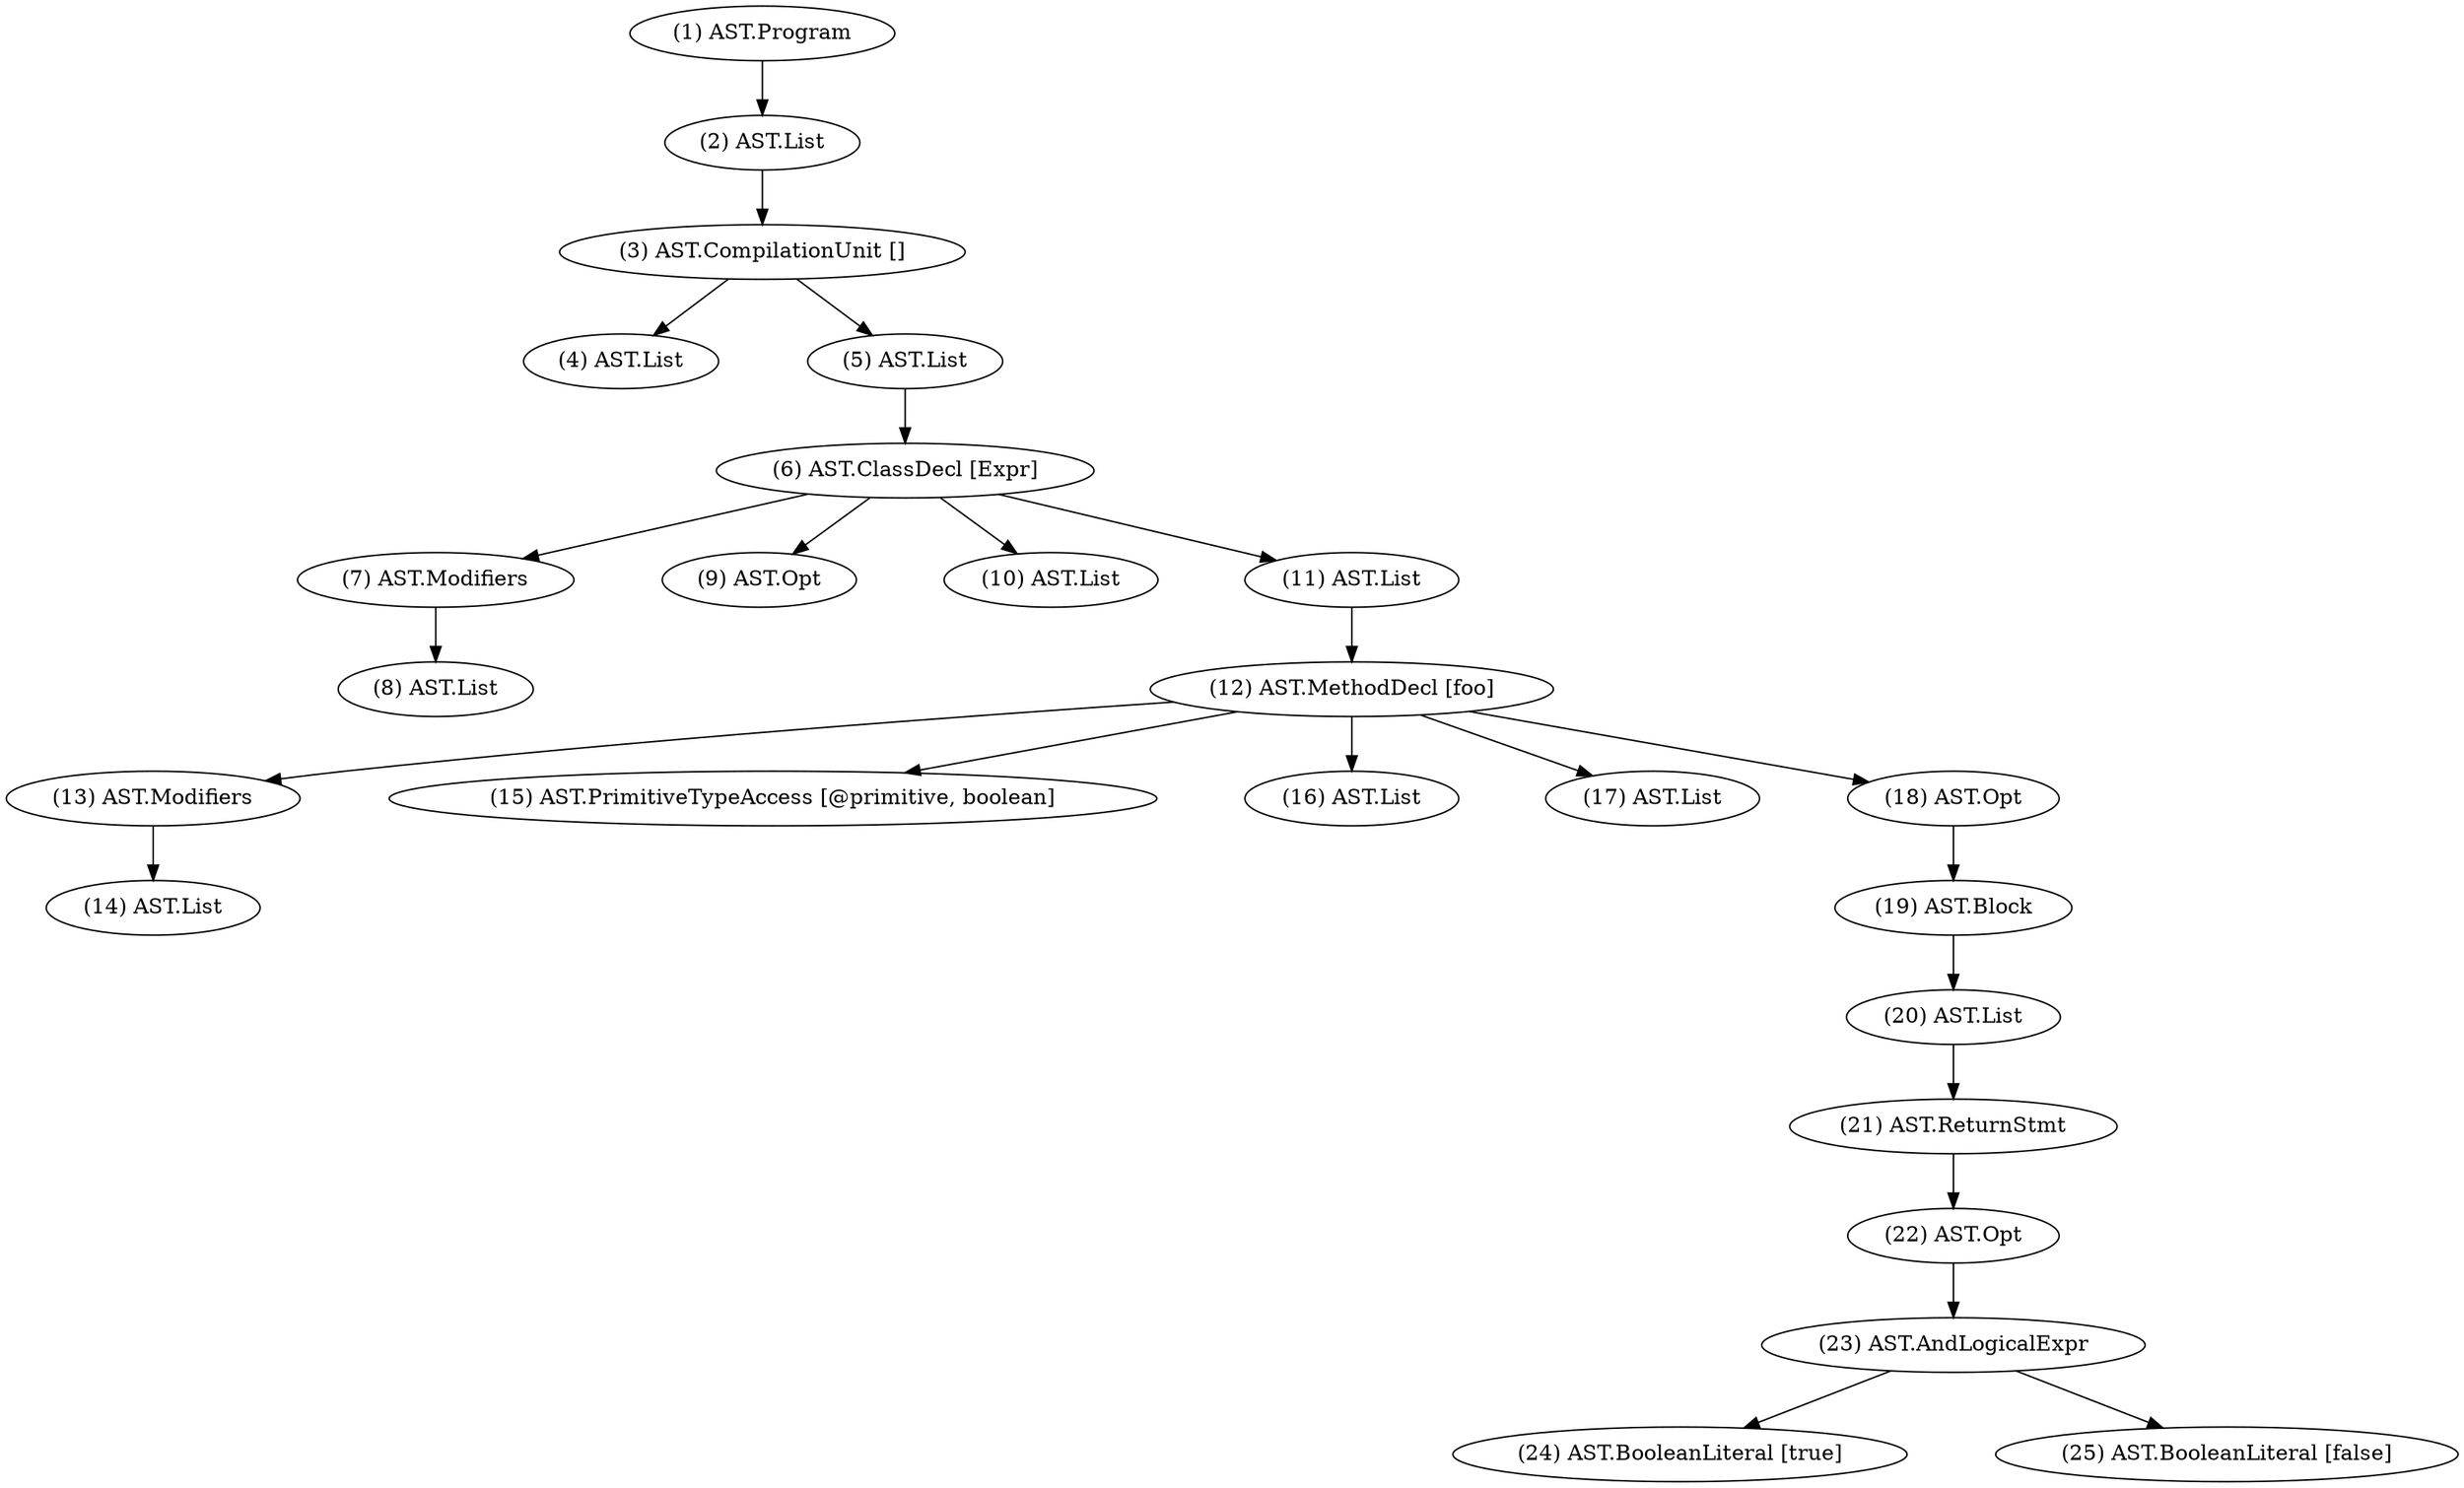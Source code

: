 digraph ast {
node [shape=ellipse];
nodesep=0.8;
1[label="(1) AST.Program"];
2[label="(2) AST.List"];
3[label="(3) AST.CompilationUnit []"];
4[label="(4) AST.List"];
3->4;
5[label="(5) AST.List"];
6[label="(6) AST.ClassDecl [Expr]"];
7[label="(7) AST.Modifiers"];
8[label="(8) AST.List"];
7->8;
6->7;
9[label="(9) AST.Opt"];
6->9;
10[label="(10) AST.List"];
6->10;
11[label="(11) AST.List"];
12[label="(12) AST.MethodDecl [foo]"];
13[label="(13) AST.Modifiers"];
14[label="(14) AST.List"];
13->14;
12->13;
15[label="(15) AST.PrimitiveTypeAccess [@primitive, boolean]"];
12->15;
16[label="(16) AST.List"];
12->16;
17[label="(17) AST.List"];
12->17;
18[label="(18) AST.Opt"];
19[label="(19) AST.Block"];
20[label="(20) AST.List"];
21[label="(21) AST.ReturnStmt"];
22[label="(22) AST.Opt"];
23[label="(23) AST.AndLogicalExpr"];
24[label="(24) AST.BooleanLiteral [true]"];
23->24;
25[label="(25) AST.BooleanLiteral [false]"];
23->25;
22->23;
21->22;
20->21;
19->20;
18->19;
12->18;
11->12;
6->11;
5->6;
3->5;
2->3;
1->2;
}
